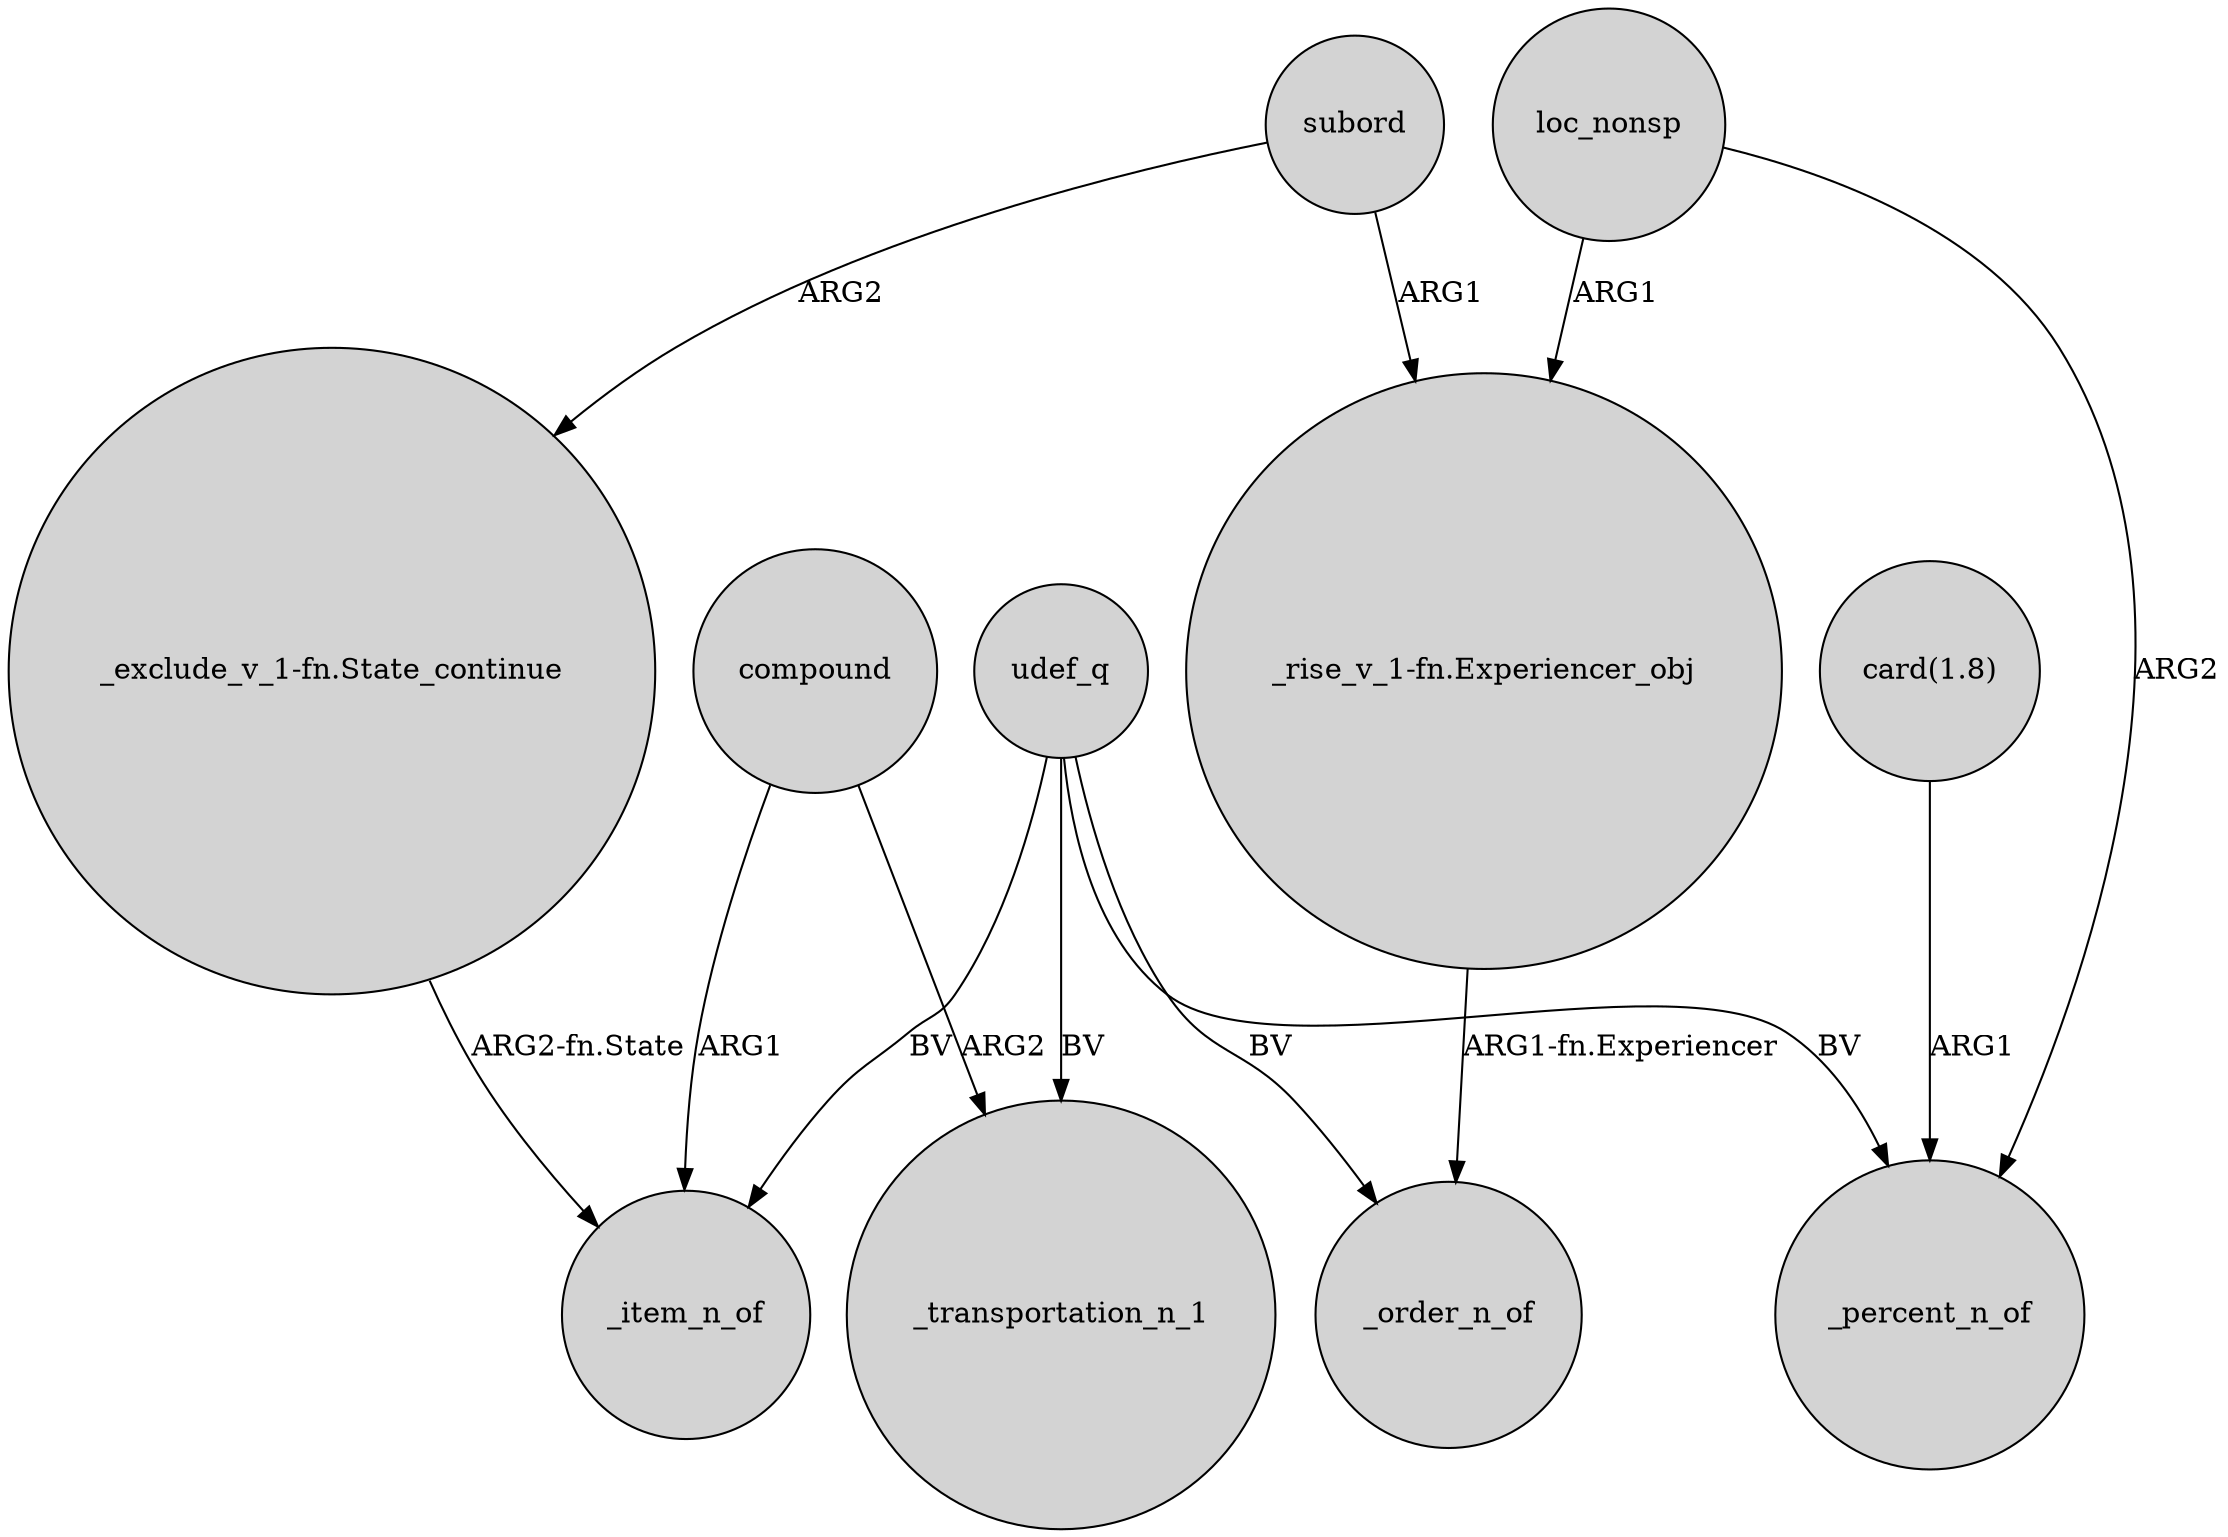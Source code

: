 digraph {
	node [shape=circle style=filled]
	udef_q -> _order_n_of [label=BV]
	udef_q -> _percent_n_of [label=BV]
	udef_q -> _transportation_n_1 [label=BV]
	compound -> _transportation_n_1 [label=ARG2]
	"card(1.8)" -> _percent_n_of [label=ARG1]
	"_exclude_v_1-fn.State_continue" -> _item_n_of [label="ARG2-fn.State"]
	udef_q -> _item_n_of [label=BV]
	subord -> "_rise_v_1-fn.Experiencer_obj" [label=ARG1]
	loc_nonsp -> "_rise_v_1-fn.Experiencer_obj" [label=ARG1]
	"_rise_v_1-fn.Experiencer_obj" -> _order_n_of [label="ARG1-fn.Experiencer"]
	compound -> _item_n_of [label=ARG1]
	subord -> "_exclude_v_1-fn.State_continue" [label=ARG2]
	loc_nonsp -> _percent_n_of [label=ARG2]
}
